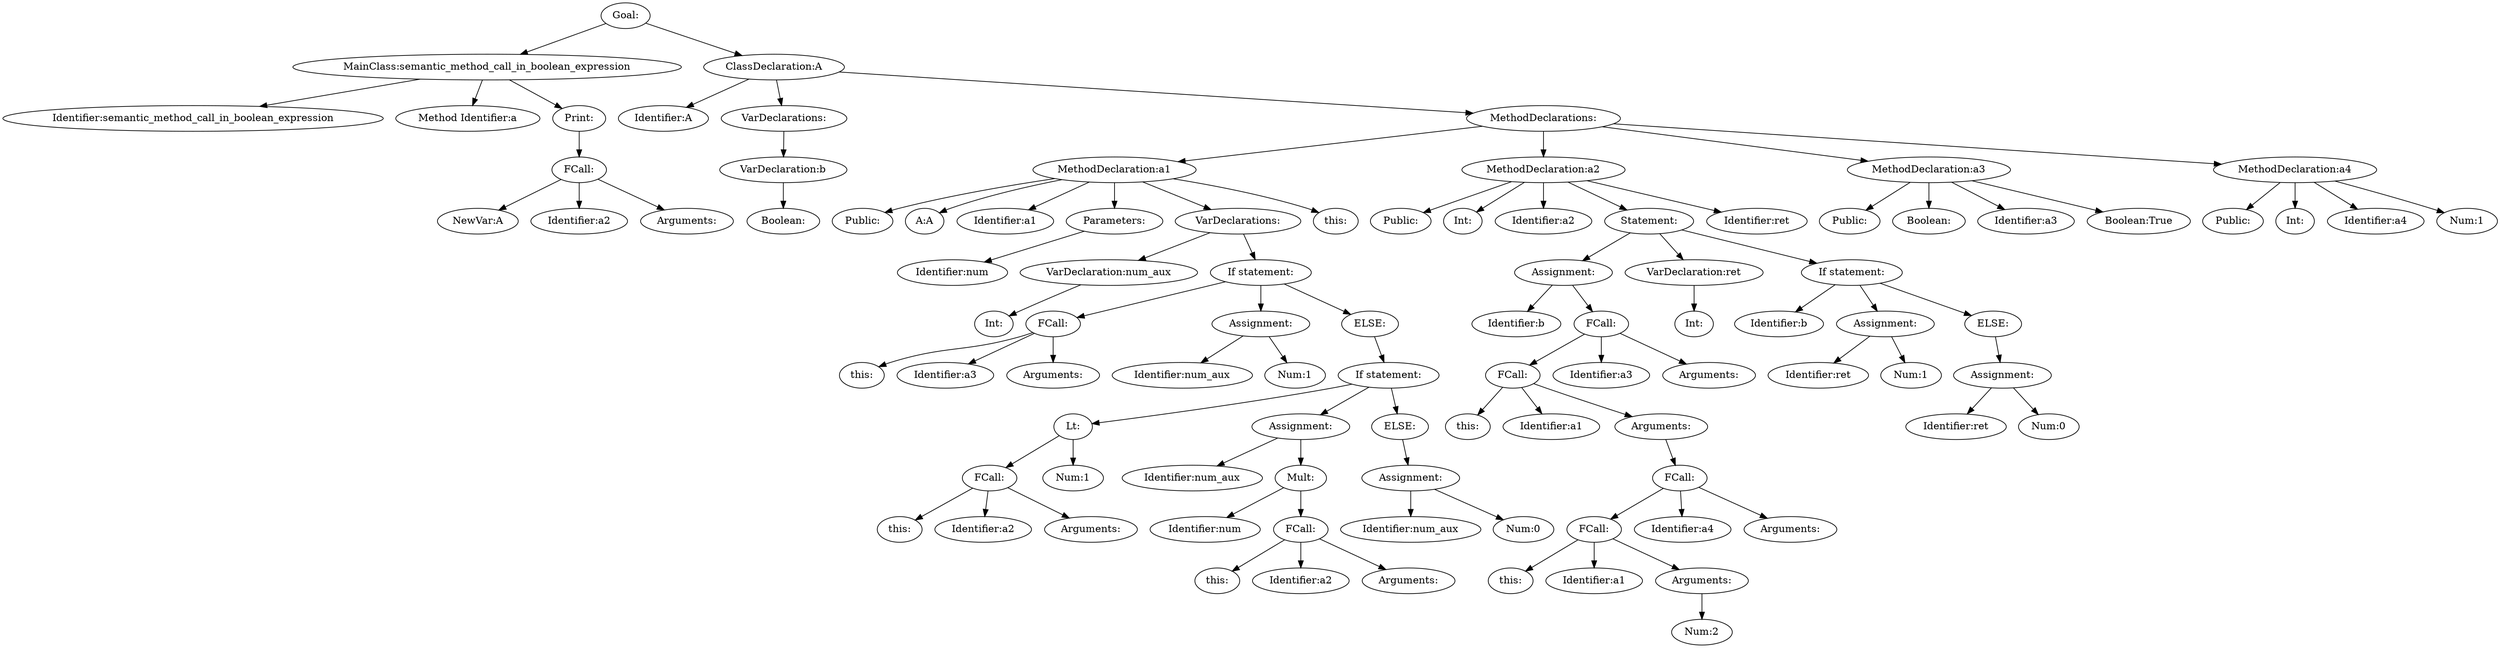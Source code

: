 digraph {
n0 [label="Goal:"];
n1 [label="MainClass:semantic_method_call_in_boolean_expression"];
n2 [label="Identifier:semantic_method_call_in_boolean_expression"];
n1 -> n2
n3 [label="Method Identifier:a"];
n1 -> n3
n4 [label="Print:"];
n5 [label="FCall:"];
n6 [label="NewVar:A"];
n5 -> n6
n7 [label="Identifier:a2"];
n5 -> n7
n8 [label="Arguments:"];
n5 -> n8
n4 -> n5
n1 -> n4
n0 -> n1
n9 [label="ClassDeclaration:A"];
n10 [label="Identifier:A"];
n9 -> n10
n11 [label="VarDeclarations:"];
n12 [label="VarDeclaration:b"];
n13 [label="Boolean:"];
n12 -> n13
n11 -> n12
n9 -> n11
n14 [label="MethodDeclarations:"];
n15 [label="MethodDeclaration:a1"];
n16 [label="Public:"];
n15 -> n16
n17 [label="A:A"];
n15 -> n17
n18 [label="Identifier:a1"];
n15 -> n18
n19 [label="Parameters:"];
n20 [label="Identifier:num"];
n19 -> n20
n15 -> n19
n21 [label="VarDeclarations:"];
n22 [label="VarDeclaration:num_aux"];
n23 [label="Int:"];
n22 -> n23
n21 -> n22
n24 [label="If statement:"];
n25 [label="FCall:"];
n26 [label="this:"];
n25 -> n26
n27 [label="Identifier:a3"];
n25 -> n27
n28 [label="Arguments:"];
n25 -> n28
n24 -> n25
n29 [label="Assignment:"];
n30 [label="Identifier:num_aux"];
n29 -> n30
n31 [label="Num:1"];
n29 -> n31
n24 -> n29
n32 [label="ELSE:"];
n33 [label="If statement:"];
n34 [label="Lt:"];
n35 [label="FCall:"];
n36 [label="this:"];
n35 -> n36
n37 [label="Identifier:a2"];
n35 -> n37
n38 [label="Arguments:"];
n35 -> n38
n34 -> n35
n39 [label="Num:1"];
n34 -> n39
n33 -> n34
n40 [label="Assignment:"];
n41 [label="Identifier:num_aux"];
n40 -> n41
n42 [label="Mult:"];
n43 [label="Identifier:num"];
n42 -> n43
n44 [label="FCall:"];
n45 [label="this:"];
n44 -> n45
n46 [label="Identifier:a2"];
n44 -> n46
n47 [label="Arguments:"];
n44 -> n47
n42 -> n44
n40 -> n42
n33 -> n40
n48 [label="ELSE:"];
n49 [label="Assignment:"];
n50 [label="Identifier:num_aux"];
n49 -> n50
n51 [label="Num:0"];
n49 -> n51
n48 -> n49
n33 -> n48
n32 -> n33
n24 -> n32
n21 -> n24
n15 -> n21
n52 [label="this:"];
n15 -> n52
n14 -> n15
n53 [label="MethodDeclaration:a2"];
n54 [label="Public:"];
n53 -> n54
n55 [label="Int:"];
n53 -> n55
n56 [label="Identifier:a2"];
n53 -> n56
n57 [label="Statement:"];
n58 [label="Assignment:"];
n59 [label="Identifier:b"];
n58 -> n59
n60 [label="FCall:"];
n61 [label="FCall:"];
n62 [label="this:"];
n61 -> n62
n63 [label="Identifier:a1"];
n61 -> n63
n64 [label="Arguments:"];
n65 [label="FCall:"];
n66 [label="FCall:"];
n67 [label="this:"];
n66 -> n67
n68 [label="Identifier:a1"];
n66 -> n68
n69 [label="Arguments:"];
n70 [label="Num:2"];
n69 -> n70
n66 -> n69
n65 -> n66
n71 [label="Identifier:a4"];
n65 -> n71
n72 [label="Arguments:"];
n65 -> n72
n64 -> n65
n61 -> n64
n60 -> n61
n73 [label="Identifier:a3"];
n60 -> n73
n74 [label="Arguments:"];
n60 -> n74
n58 -> n60
n57 -> n58
n75 [label="VarDeclaration:ret"];
n76 [label="Int:"];
n75 -> n76
n57 -> n75
n77 [label="If statement:"];
n78 [label="Identifier:b"];
n77 -> n78
n79 [label="Assignment:"];
n80 [label="Identifier:ret"];
n79 -> n80
n81 [label="Num:1"];
n79 -> n81
n77 -> n79
n82 [label="ELSE:"];
n83 [label="Assignment:"];
n84 [label="Identifier:ret"];
n83 -> n84
n85 [label="Num:0"];
n83 -> n85
n82 -> n83
n77 -> n82
n57 -> n77
n53 -> n57
n86 [label="Identifier:ret"];
n53 -> n86
n14 -> n53
n87 [label="MethodDeclaration:a3"];
n88 [label="Public:"];
n87 -> n88
n89 [label="Boolean:"];
n87 -> n89
n90 [label="Identifier:a3"];
n87 -> n90
n91 [label="Boolean:True"];
n87 -> n91
n14 -> n87
n92 [label="MethodDeclaration:a4"];
n93 [label="Public:"];
n92 -> n93
n94 [label="Int:"];
n92 -> n94
n95 [label="Identifier:a4"];
n92 -> n95
n96 [label="Num:1"];
n92 -> n96
n14 -> n92
n9 -> n14
n0 -> n9
}
